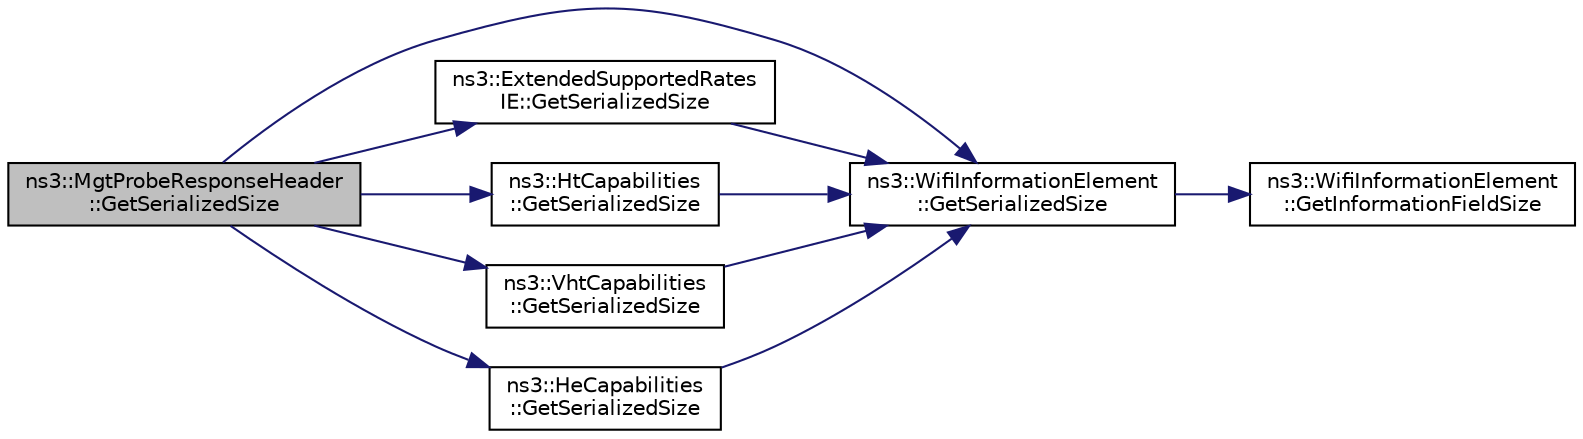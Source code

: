 digraph "ns3::MgtProbeResponseHeader::GetSerializedSize"
{
  edge [fontname="Helvetica",fontsize="10",labelfontname="Helvetica",labelfontsize="10"];
  node [fontname="Helvetica",fontsize="10",shape=record];
  rankdir="LR";
  Node1 [label="ns3::MgtProbeResponseHeader\l::GetSerializedSize",height=0.2,width=0.4,color="black", fillcolor="grey75", style="filled", fontcolor="black"];
  Node1 -> Node2 [color="midnightblue",fontsize="10",style="solid"];
  Node2 [label="ns3::WifiInformationElement\l::GetSerializedSize",height=0.2,width=0.4,color="black", fillcolor="white", style="filled",URL="$d4/db6/classns3_1_1WifiInformationElement.html#af4f3be1989f9c54d2137e3d4bceb4788"];
  Node2 -> Node3 [color="midnightblue",fontsize="10",style="solid"];
  Node3 [label="ns3::WifiInformationElement\l::GetInformationFieldSize",height=0.2,width=0.4,color="black", fillcolor="white", style="filled",URL="$d4/db6/classns3_1_1WifiInformationElement.html#a04af58633c58364e6b8d0ae2a7d777b2"];
  Node1 -> Node4 [color="midnightblue",fontsize="10",style="solid"];
  Node4 [label="ns3::ExtendedSupportedRates\lIE::GetSerializedSize",height=0.2,width=0.4,color="black", fillcolor="white", style="filled",URL="$d9/d48/classns3_1_1ExtendedSupportedRatesIE.html#ad45ba92aa57744b1f6fd3466bd4baf7b"];
  Node4 -> Node2 [color="midnightblue",fontsize="10",style="solid"];
  Node1 -> Node5 [color="midnightblue",fontsize="10",style="solid"];
  Node5 [label="ns3::HtCapabilities\l::GetSerializedSize",height=0.2,width=0.4,color="black", fillcolor="white", style="filled",URL="$d8/de7/classns3_1_1HtCapabilities.html#a98fd319066a4073284918ecdc3682cff"];
  Node5 -> Node2 [color="midnightblue",fontsize="10",style="solid"];
  Node1 -> Node6 [color="midnightblue",fontsize="10",style="solid"];
  Node6 [label="ns3::VhtCapabilities\l::GetSerializedSize",height=0.2,width=0.4,color="black", fillcolor="white", style="filled",URL="$de/de4/classns3_1_1VhtCapabilities.html#af78d811d3d22fd34de1fd886c7a8e96a"];
  Node6 -> Node2 [color="midnightblue",fontsize="10",style="solid"];
  Node1 -> Node7 [color="midnightblue",fontsize="10",style="solid"];
  Node7 [label="ns3::HeCapabilities\l::GetSerializedSize",height=0.2,width=0.4,color="black", fillcolor="white", style="filled",URL="$d4/d41/classns3_1_1HeCapabilities.html#ac79e1c2719f4f69bb30296ceeac6e3e4"];
  Node7 -> Node2 [color="midnightblue",fontsize="10",style="solid"];
}
